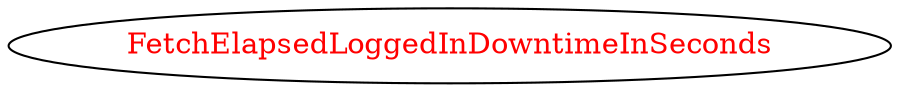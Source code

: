 digraph dependencyGraph {
 concentrate=true;
 ranksep="2.0";
 rankdir="LR"; 
 splines="ortho";
"FetchElapsedLoggedInDowntimeInSeconds" [fontcolor="red"];
}